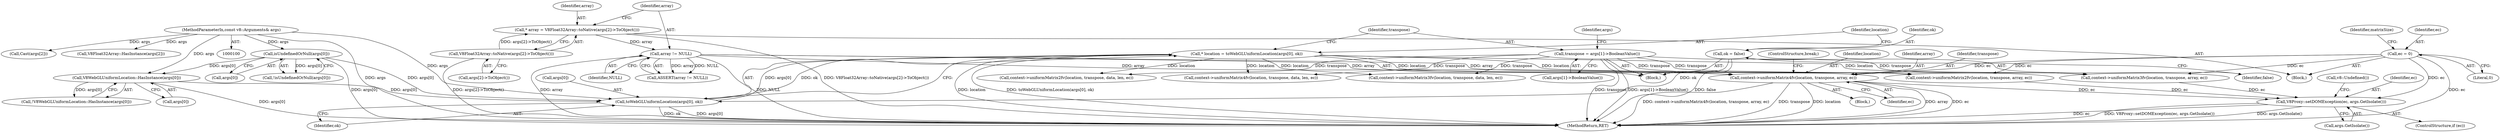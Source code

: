 digraph "0_Chrome_e9372a1bfd3588a80fcf49aa07321f0971dd6091_63@pointer" {
"1000188" [label="(Call,context->uniformMatrix4fv(location, transpose, array, ec))"];
"1000140" [label="(Call,* location = toWebGLUniformLocation(args[0], ok))"];
"1000142" [label="(Call,toWebGLUniformLocation(args[0], ok))"];
"1000122" [label="(Call,isUndefinedOrNull(args[0]))"];
"1000101" [label="(MethodParameterIn,const v8::Arguments& args)"];
"1000127" [label="(Call,V8WebGLUniformLocation::HasInstance(args[0]))"];
"1000136" [label="(Call,ok = false)"];
"1000148" [label="(Call,transpose = args[1]->BooleanValue())"];
"1000163" [label="(Call,array != NULL)"];
"1000158" [label="(Call,* array = V8Float32Array::toNative(args[2]->ToObject()))"];
"1000160" [label="(Call,V8Float32Array::toNative(args[2]->ToObject()))"];
"1000167" [label="(Call,ec = 0)"];
"1000199" [label="(Call,V8Proxy::setDOMException(ec, args.GetIsolate()))"];
"1000193" [label="(ControlStructure,break;)"];
"1000199" [label="(Call,V8Proxy::setDOMException(ec, args.GetIsolate()))"];
"1000142" [label="(Call,toWebGLUniformLocation(args[0], ok))"];
"1000213" [label="(Call,Cast(args[2]))"];
"1000149" [label="(Identifier,transpose)"];
"1000158" [label="(Call,* array = V8Float32Array::toNative(args[2]->ToObject()))"];
"1000161" [label="(Call,args[2]->ToObject())"];
"1000200" [label="(Identifier,ec)"];
"1000165" [label="(Identifier,NULL)"];
"1000163" [label="(Call,array != NULL)"];
"1000169" [label="(Literal,0)"];
"1000160" [label="(Call,V8Float32Array::toNative(args[2]->ToObject()))"];
"1000244" [label="(Call,context->uniformMatrix2fv(location, transpose, data, len, ec))"];
"1000172" [label="(Block,)"];
"1000162" [label="(Call,ASSERT(array != NULL))"];
"1000159" [label="(Identifier,array)"];
"1000203" [label="(Call,v8::Undefined())"];
"1000167" [label="(Call,ec = 0)"];
"1000156" [label="(Block,)"];
"1000201" [label="(Call,args.GetIsolate())"];
"1000103" [label="(Block,)"];
"1000143" [label="(Call,args[0])"];
"1000171" [label="(Identifier,matrixSize)"];
"1000122" [label="(Call,isUndefinedOrNull(args[0]))"];
"1000140" [label="(Call,* location = toWebGLUniformLocation(args[0], ok))"];
"1000189" [label="(Identifier,location)"];
"1000126" [label="(Call,!V8WebGLUniformLocation::HasInstance(args[0]))"];
"1000260" [label="(Call,context->uniformMatrix4fv(location, transpose, data, len, ec))"];
"1000141" [label="(Identifier,location)"];
"1000174" [label="(Call,context->uniformMatrix2fv(location, transpose, array, ec))"];
"1000150" [label="(Call,args[1]->BooleanValue())"];
"1000252" [label="(Call,context->uniformMatrix3fv(location, transpose, data, len, ec))"];
"1000181" [label="(Call,context->uniformMatrix3fv(location, transpose, array, ec))"];
"1000168" [label="(Identifier,ec)"];
"1000123" [label="(Call,args[0])"];
"1000128" [label="(Call,args[0])"];
"1000136" [label="(Call,ok = false)"];
"1000191" [label="(Identifier,array)"];
"1000188" [label="(Call,context->uniformMatrix4fv(location, transpose, array, ec))"];
"1000192" [label="(Identifier,ec)"];
"1000190" [label="(Identifier,transpose)"];
"1000152" [label="(Call,V8Float32Array::HasInstance(args[2]))"];
"1000138" [label="(Identifier,false)"];
"1000127" [label="(Call,V8WebGLUniformLocation::HasInstance(args[0]))"];
"1000164" [label="(Identifier,array)"];
"1000154" [label="(Identifier,args)"];
"1000101" [label="(MethodParameterIn,const v8::Arguments& args)"];
"1000121" [label="(Call,!isUndefinedOrNull(args[0]))"];
"1000137" [label="(Identifier,ok)"];
"1000279" [label="(MethodReturn,RET)"];
"1000148" [label="(Call,transpose = args[1]->BooleanValue())"];
"1000146" [label="(Identifier,ok)"];
"1000197" [label="(ControlStructure,if (ec))"];
"1000188" -> "1000172"  [label="AST: "];
"1000188" -> "1000192"  [label="CFG: "];
"1000189" -> "1000188"  [label="AST: "];
"1000190" -> "1000188"  [label="AST: "];
"1000191" -> "1000188"  [label="AST: "];
"1000192" -> "1000188"  [label="AST: "];
"1000193" -> "1000188"  [label="CFG: "];
"1000188" -> "1000279"  [label="DDG: context->uniformMatrix4fv(location, transpose, array, ec)"];
"1000188" -> "1000279"  [label="DDG: transpose"];
"1000188" -> "1000279"  [label="DDG: location"];
"1000188" -> "1000279"  [label="DDG: array"];
"1000188" -> "1000279"  [label="DDG: ec"];
"1000140" -> "1000188"  [label="DDG: location"];
"1000148" -> "1000188"  [label="DDG: transpose"];
"1000163" -> "1000188"  [label="DDG: array"];
"1000167" -> "1000188"  [label="DDG: ec"];
"1000188" -> "1000199"  [label="DDG: ec"];
"1000140" -> "1000103"  [label="AST: "];
"1000140" -> "1000142"  [label="CFG: "];
"1000141" -> "1000140"  [label="AST: "];
"1000142" -> "1000140"  [label="AST: "];
"1000149" -> "1000140"  [label="CFG: "];
"1000140" -> "1000279"  [label="DDG: toWebGLUniformLocation(args[0], ok)"];
"1000140" -> "1000279"  [label="DDG: location"];
"1000142" -> "1000140"  [label="DDG: args[0]"];
"1000142" -> "1000140"  [label="DDG: ok"];
"1000140" -> "1000174"  [label="DDG: location"];
"1000140" -> "1000181"  [label="DDG: location"];
"1000140" -> "1000244"  [label="DDG: location"];
"1000140" -> "1000252"  [label="DDG: location"];
"1000140" -> "1000260"  [label="DDG: location"];
"1000142" -> "1000146"  [label="CFG: "];
"1000143" -> "1000142"  [label="AST: "];
"1000146" -> "1000142"  [label="AST: "];
"1000142" -> "1000279"  [label="DDG: args[0]"];
"1000142" -> "1000279"  [label="DDG: ok"];
"1000122" -> "1000142"  [label="DDG: args[0]"];
"1000127" -> "1000142"  [label="DDG: args[0]"];
"1000101" -> "1000142"  [label="DDG: args"];
"1000136" -> "1000142"  [label="DDG: ok"];
"1000122" -> "1000121"  [label="AST: "];
"1000122" -> "1000123"  [label="CFG: "];
"1000123" -> "1000122"  [label="AST: "];
"1000121" -> "1000122"  [label="CFG: "];
"1000122" -> "1000279"  [label="DDG: args[0]"];
"1000122" -> "1000121"  [label="DDG: args[0]"];
"1000101" -> "1000122"  [label="DDG: args"];
"1000122" -> "1000127"  [label="DDG: args[0]"];
"1000101" -> "1000100"  [label="AST: "];
"1000101" -> "1000279"  [label="DDG: args"];
"1000101" -> "1000127"  [label="DDG: args"];
"1000101" -> "1000152"  [label="DDG: args"];
"1000101" -> "1000213"  [label="DDG: args"];
"1000127" -> "1000126"  [label="AST: "];
"1000127" -> "1000128"  [label="CFG: "];
"1000128" -> "1000127"  [label="AST: "];
"1000126" -> "1000127"  [label="CFG: "];
"1000127" -> "1000279"  [label="DDG: args[0]"];
"1000127" -> "1000126"  [label="DDG: args[0]"];
"1000136" -> "1000103"  [label="AST: "];
"1000136" -> "1000138"  [label="CFG: "];
"1000137" -> "1000136"  [label="AST: "];
"1000138" -> "1000136"  [label="AST: "];
"1000141" -> "1000136"  [label="CFG: "];
"1000136" -> "1000279"  [label="DDG: false"];
"1000148" -> "1000103"  [label="AST: "];
"1000148" -> "1000150"  [label="CFG: "];
"1000149" -> "1000148"  [label="AST: "];
"1000150" -> "1000148"  [label="AST: "];
"1000154" -> "1000148"  [label="CFG: "];
"1000148" -> "1000279"  [label="DDG: transpose"];
"1000148" -> "1000279"  [label="DDG: args[1]->BooleanValue()"];
"1000148" -> "1000174"  [label="DDG: transpose"];
"1000148" -> "1000181"  [label="DDG: transpose"];
"1000148" -> "1000244"  [label="DDG: transpose"];
"1000148" -> "1000252"  [label="DDG: transpose"];
"1000148" -> "1000260"  [label="DDG: transpose"];
"1000163" -> "1000162"  [label="AST: "];
"1000163" -> "1000165"  [label="CFG: "];
"1000164" -> "1000163"  [label="AST: "];
"1000165" -> "1000163"  [label="AST: "];
"1000162" -> "1000163"  [label="CFG: "];
"1000163" -> "1000279"  [label="DDG: array"];
"1000163" -> "1000279"  [label="DDG: NULL"];
"1000163" -> "1000162"  [label="DDG: array"];
"1000163" -> "1000162"  [label="DDG: NULL"];
"1000158" -> "1000163"  [label="DDG: array"];
"1000163" -> "1000174"  [label="DDG: array"];
"1000163" -> "1000181"  [label="DDG: array"];
"1000158" -> "1000156"  [label="AST: "];
"1000158" -> "1000160"  [label="CFG: "];
"1000159" -> "1000158"  [label="AST: "];
"1000160" -> "1000158"  [label="AST: "];
"1000164" -> "1000158"  [label="CFG: "];
"1000158" -> "1000279"  [label="DDG: V8Float32Array::toNative(args[2]->ToObject())"];
"1000160" -> "1000158"  [label="DDG: args[2]->ToObject()"];
"1000160" -> "1000161"  [label="CFG: "];
"1000161" -> "1000160"  [label="AST: "];
"1000160" -> "1000279"  [label="DDG: args[2]->ToObject()"];
"1000167" -> "1000156"  [label="AST: "];
"1000167" -> "1000169"  [label="CFG: "];
"1000168" -> "1000167"  [label="AST: "];
"1000169" -> "1000167"  [label="AST: "];
"1000171" -> "1000167"  [label="CFG: "];
"1000167" -> "1000279"  [label="DDG: ec"];
"1000167" -> "1000174"  [label="DDG: ec"];
"1000167" -> "1000181"  [label="DDG: ec"];
"1000167" -> "1000199"  [label="DDG: ec"];
"1000199" -> "1000197"  [label="AST: "];
"1000199" -> "1000201"  [label="CFG: "];
"1000200" -> "1000199"  [label="AST: "];
"1000201" -> "1000199"  [label="AST: "];
"1000203" -> "1000199"  [label="CFG: "];
"1000199" -> "1000279"  [label="DDG: args.GetIsolate()"];
"1000199" -> "1000279"  [label="DDG: ec"];
"1000199" -> "1000279"  [label="DDG: V8Proxy::setDOMException(ec, args.GetIsolate())"];
"1000174" -> "1000199"  [label="DDG: ec"];
"1000181" -> "1000199"  [label="DDG: ec"];
}
